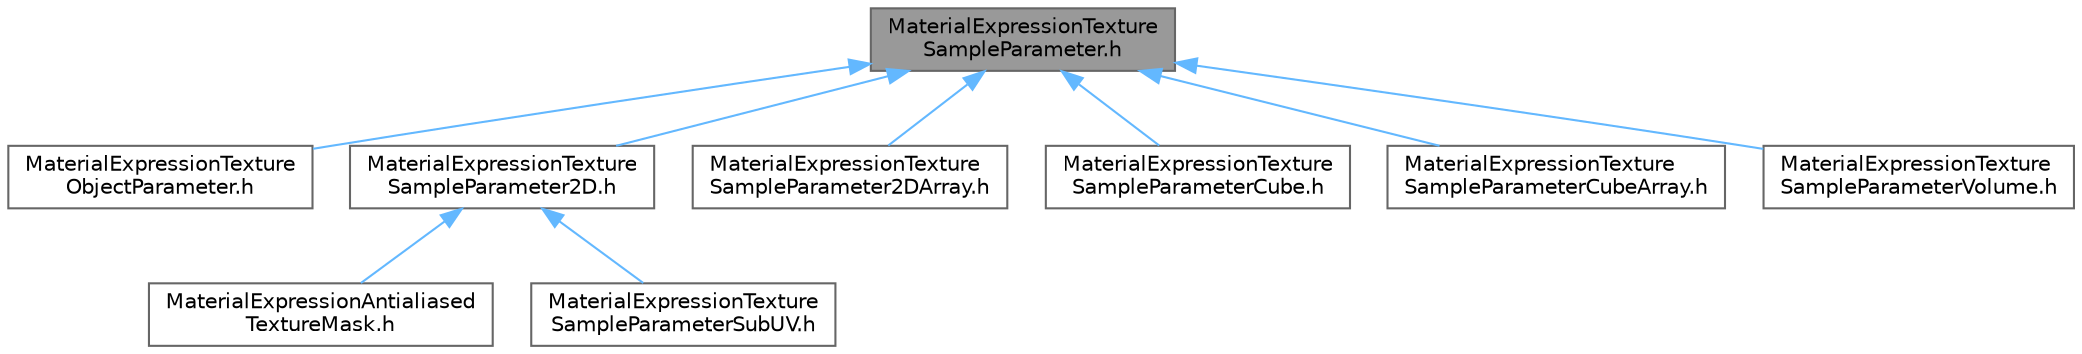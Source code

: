digraph "MaterialExpressionTextureSampleParameter.h"
{
 // INTERACTIVE_SVG=YES
 // LATEX_PDF_SIZE
  bgcolor="transparent";
  edge [fontname=Helvetica,fontsize=10,labelfontname=Helvetica,labelfontsize=10];
  node [fontname=Helvetica,fontsize=10,shape=box,height=0.2,width=0.4];
  Node1 [id="Node000001",label="MaterialExpressionTexture\lSampleParameter.h",height=0.2,width=0.4,color="gray40", fillcolor="grey60", style="filled", fontcolor="black",tooltip=" "];
  Node1 -> Node2 [id="edge1_Node000001_Node000002",dir="back",color="steelblue1",style="solid",tooltip=" "];
  Node2 [id="Node000002",label="MaterialExpressionTexture\lObjectParameter.h",height=0.2,width=0.4,color="grey40", fillcolor="white", style="filled",URL="$d7/d34/MaterialExpressionTextureObjectParameter_8h.html",tooltip=" "];
  Node1 -> Node3 [id="edge2_Node000001_Node000003",dir="back",color="steelblue1",style="solid",tooltip=" "];
  Node3 [id="Node000003",label="MaterialExpressionTexture\lSampleParameter2D.h",height=0.2,width=0.4,color="grey40", fillcolor="white", style="filled",URL="$d8/d4d/MaterialExpressionTextureSampleParameter2D_8h.html",tooltip=" "];
  Node3 -> Node4 [id="edge3_Node000003_Node000004",dir="back",color="steelblue1",style="solid",tooltip=" "];
  Node4 [id="Node000004",label="MaterialExpressionAntialiased\lTextureMask.h",height=0.2,width=0.4,color="grey40", fillcolor="white", style="filled",URL="$d6/d3b/MaterialExpressionAntialiasedTextureMask_8h.html",tooltip=" "];
  Node3 -> Node5 [id="edge4_Node000003_Node000005",dir="back",color="steelblue1",style="solid",tooltip=" "];
  Node5 [id="Node000005",label="MaterialExpressionTexture\lSampleParameterSubUV.h",height=0.2,width=0.4,color="grey40", fillcolor="white", style="filled",URL="$dc/d6a/MaterialExpressionTextureSampleParameterSubUV_8h.html",tooltip=" "];
  Node1 -> Node6 [id="edge5_Node000001_Node000006",dir="back",color="steelblue1",style="solid",tooltip=" "];
  Node6 [id="Node000006",label="MaterialExpressionTexture\lSampleParameter2DArray.h",height=0.2,width=0.4,color="grey40", fillcolor="white", style="filled",URL="$de/de2/MaterialExpressionTextureSampleParameter2DArray_8h.html",tooltip=" "];
  Node1 -> Node7 [id="edge6_Node000001_Node000007",dir="back",color="steelblue1",style="solid",tooltip=" "];
  Node7 [id="Node000007",label="MaterialExpressionTexture\lSampleParameterCube.h",height=0.2,width=0.4,color="grey40", fillcolor="white", style="filled",URL="$dd/d8a/MaterialExpressionTextureSampleParameterCube_8h.html",tooltip=" "];
  Node1 -> Node8 [id="edge7_Node000001_Node000008",dir="back",color="steelblue1",style="solid",tooltip=" "];
  Node8 [id="Node000008",label="MaterialExpressionTexture\lSampleParameterCubeArray.h",height=0.2,width=0.4,color="grey40", fillcolor="white", style="filled",URL="$d5/ddc/MaterialExpressionTextureSampleParameterCubeArray_8h.html",tooltip=" "];
  Node1 -> Node9 [id="edge8_Node000001_Node000009",dir="back",color="steelblue1",style="solid",tooltip=" "];
  Node9 [id="Node000009",label="MaterialExpressionTexture\lSampleParameterVolume.h",height=0.2,width=0.4,color="grey40", fillcolor="white", style="filled",URL="$d8/d9c/MaterialExpressionTextureSampleParameterVolume_8h.html",tooltip=" "];
}
